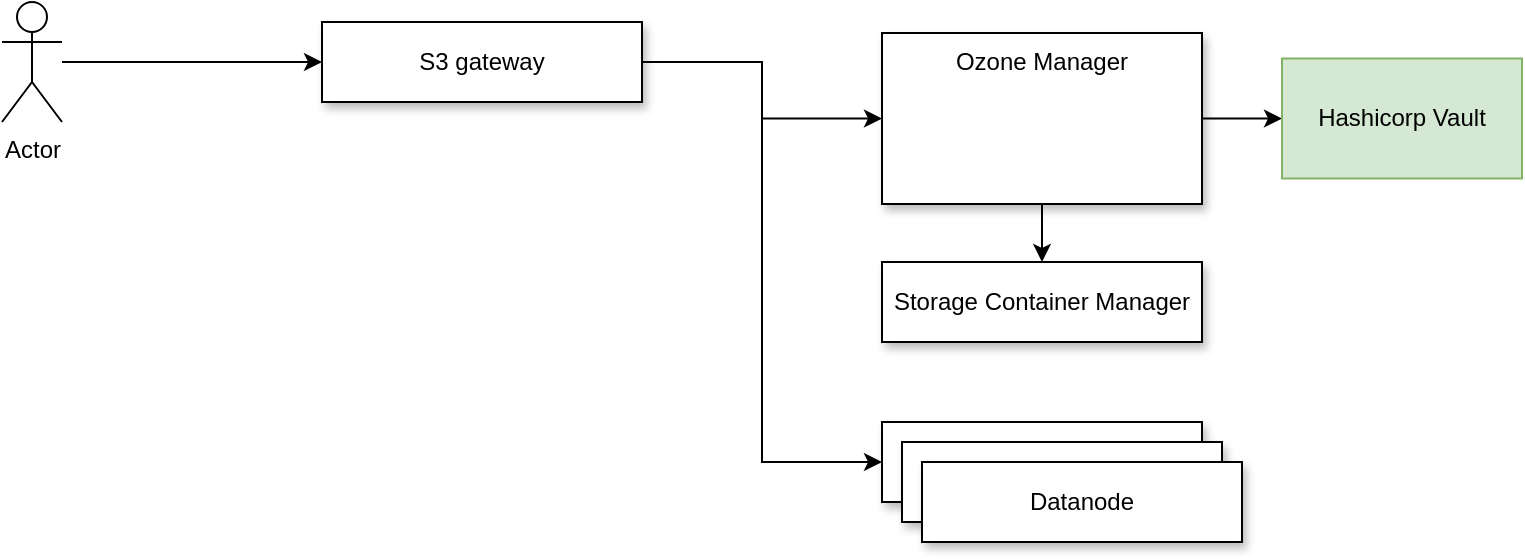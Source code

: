 <mxfile version="14.4.3" type="device"><diagram id="mza9WYXaBeOE2NSSrCqb" name="Page-1"><mxGraphModel dx="810" dy="490" grid="0" gridSize="10" guides="1" tooltips="1" connect="1" arrows="1" fold="1" page="1" pageScale="1" pageWidth="1000" pageHeight="1000" math="0" shadow="0"><root><mxCell id="0"/><mxCell id="1" parent="0"/><mxCell id="zumYFluzR7Lnu96uKWk4-9" style="edgeStyle=orthogonalEdgeStyle;rounded=0;orthogonalLoop=1;jettySize=auto;html=1;" parent="1" source="zumYFluzR7Lnu96uKWk4-1" target="zumYFluzR7Lnu96uKWk4-4" edge="1"><mxGeometry relative="1" as="geometry"/></mxCell><mxCell id="zumYFluzR7Lnu96uKWk4-15" style="edgeStyle=orthogonalEdgeStyle;rounded=0;orthogonalLoop=1;jettySize=auto;html=1;entryX=0;entryY=0.5;entryDx=0;entryDy=0;" parent="1" source="zumYFluzR7Lnu96uKWk4-1" target="zumYFluzR7Lnu96uKWk4-11" edge="1"><mxGeometry relative="1" as="geometry"/></mxCell><mxCell id="zumYFluzR7Lnu96uKWk4-1" value="S3 gateway" style="rounded=0;whiteSpace=wrap;html=1;shadow=1;" parent="1" vertex="1"><mxGeometry x="200" y="160" width="160" height="40" as="geometry"/></mxCell><mxCell id="zumYFluzR7Lnu96uKWk4-3" style="edgeStyle=orthogonalEdgeStyle;rounded=0;orthogonalLoop=1;jettySize=auto;html=1;" parent="1" source="zumYFluzR7Lnu96uKWk4-2" target="zumYFluzR7Lnu96uKWk4-1" edge="1"><mxGeometry relative="1" as="geometry"/></mxCell><mxCell id="zumYFluzR7Lnu96uKWk4-2" value="Actor" style="shape=umlActor;verticalLabelPosition=bottom;verticalAlign=top;html=1;outlineConnect=0;" parent="1" vertex="1"><mxGeometry x="40" y="150" width="30" height="60" as="geometry"/></mxCell><mxCell id="zumYFluzR7Lnu96uKWk4-10" style="edgeStyle=orthogonalEdgeStyle;rounded=0;orthogonalLoop=1;jettySize=auto;html=1;entryX=0.5;entryY=0;entryDx=0;entryDy=0;" parent="1" source="zumYFluzR7Lnu96uKWk4-4" target="zumYFluzR7Lnu96uKWk4-7" edge="1"><mxGeometry relative="1" as="geometry"/></mxCell><mxCell id="HCT--RU3YRBrpahU2nMf-3" value="" style="edgeStyle=orthogonalEdgeStyle;rounded=0;orthogonalLoop=1;jettySize=auto;html=1;" edge="1" parent="1" source="zumYFluzR7Lnu96uKWk4-4" target="HCT--RU3YRBrpahU2nMf-2"><mxGeometry relative="1" as="geometry"/></mxCell><mxCell id="zumYFluzR7Lnu96uKWk4-4" value="Ozone Manager" style="rounded=0;whiteSpace=wrap;html=1;verticalAlign=top;shadow=1;" parent="1" vertex="1"><mxGeometry x="480" y="165.5" width="160" height="85.5" as="geometry"/></mxCell><mxCell id="zumYFluzR7Lnu96uKWk4-7" value="Storage Container Manager" style="rounded=0;whiteSpace=wrap;html=1;shadow=1;" parent="1" vertex="1"><mxGeometry x="480" y="280" width="160" height="40" as="geometry"/></mxCell><mxCell id="zumYFluzR7Lnu96uKWk4-11" value="Datanode" style="rounded=0;whiteSpace=wrap;html=1;shadow=1;" parent="1" vertex="1"><mxGeometry x="480" y="360" width="160" height="40" as="geometry"/></mxCell><mxCell id="zumYFluzR7Lnu96uKWk4-12" value="Datanode" style="rounded=0;whiteSpace=wrap;html=1;shadow=1;" parent="1" vertex="1"><mxGeometry x="490" y="370" width="160" height="40" as="geometry"/></mxCell><mxCell id="zumYFluzR7Lnu96uKWk4-13" value="Datanode" style="rounded=0;whiteSpace=wrap;html=1;shadow=1;" parent="1" vertex="1"><mxGeometry x="500" y="380" width="160" height="40" as="geometry"/></mxCell><mxCell id="HCT--RU3YRBrpahU2nMf-2" value="Hashicorp Vault" style="rounded=0;whiteSpace=wrap;html=1;fillColor=#d5e8d4;strokeColor=#82b366;" vertex="1" parent="1"><mxGeometry x="680" y="178.25" width="120" height="60" as="geometry"/></mxCell></root></mxGraphModel></diagram></mxfile>